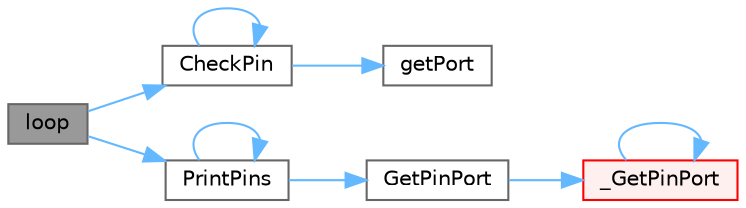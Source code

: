 digraph "loop"
{
 // LATEX_PDF_SIZE
  bgcolor="transparent";
  edge [fontname=Helvetica,fontsize=10,labelfontname=Helvetica,labelfontsize=10];
  node [fontname=Helvetica,fontsize=10,shape=box,height=0.2,width=0.4];
  rankdir="LR";
  Node1 [id="Node000001",label="loop",height=0.2,width=0.4,color="gray40", fillcolor="grey60", style="filled", fontcolor="black",tooltip=" "];
  Node1 -> Node2 [id="edge1_Node000001_Node000002",color="steelblue1",style="solid",tooltip=" "];
  Node2 [id="Node000002",label="CheckPin",height=0.2,width=0.4,color="grey40", fillcolor="white", style="filled",URL="$db/d0b/_pintest_8ino.html#af43508c2adeefdc4dfdbffc37e4a1f96",tooltip=" "];
  Node2 -> Node2 [id="edge2_Node000002_Node000002",color="steelblue1",style="solid",tooltip=" "];
  Node2 -> Node3 [id="edge3_Node000002_Node000003",color="steelblue1",style="solid",tooltip=" "];
  Node3 [id="Node000003",label="getPort",height=0.2,width=0.4,color="grey40", fillcolor="white", style="filled",URL="$db/d0b/_pintest_8ino.html#a93bbe376a29543413d0db81f2b454521",tooltip=" "];
  Node1 -> Node4 [id="edge4_Node000001_Node000004",color="steelblue1",style="solid",tooltip=" "];
  Node4 [id="Node000004",label="PrintPins",height=0.2,width=0.4,color="grey40", fillcolor="white", style="filled",URL="$db/d0b/_pintest_8ino.html#a48b7a70eb06947df8557651eebcb55ee",tooltip=" "];
  Node4 -> Node5 [id="edge5_Node000004_Node000005",color="steelblue1",style="solid",tooltip=" "];
  Node5 [id="Node000005",label="GetPinPort",height=0.2,width=0.4,color="grey40", fillcolor="white", style="filled",URL="$db/d0b/_pintest_8ino.html#a7089184423e1bbf435e40abb052bbf46",tooltip=" "];
  Node5 -> Node6 [id="edge6_Node000005_Node000006",color="steelblue1",style="solid",tooltip=" "];
  Node6 [id="Node000006",label="_GetPinPort",height=0.2,width=0.4,color="red", fillcolor="#FFF0F0", style="filled",URL="$db/d0b/_pintest_8ino.html#af71431f6db865cbdc9d31833de94da2b",tooltip=" "];
  Node6 -> Node6 [id="edge7_Node000006_Node000006",color="steelblue1",style="solid",tooltip=" "];
  Node4 -> Node4 [id="edge8_Node000004_Node000004",color="steelblue1",style="solid",tooltip=" "];
}
